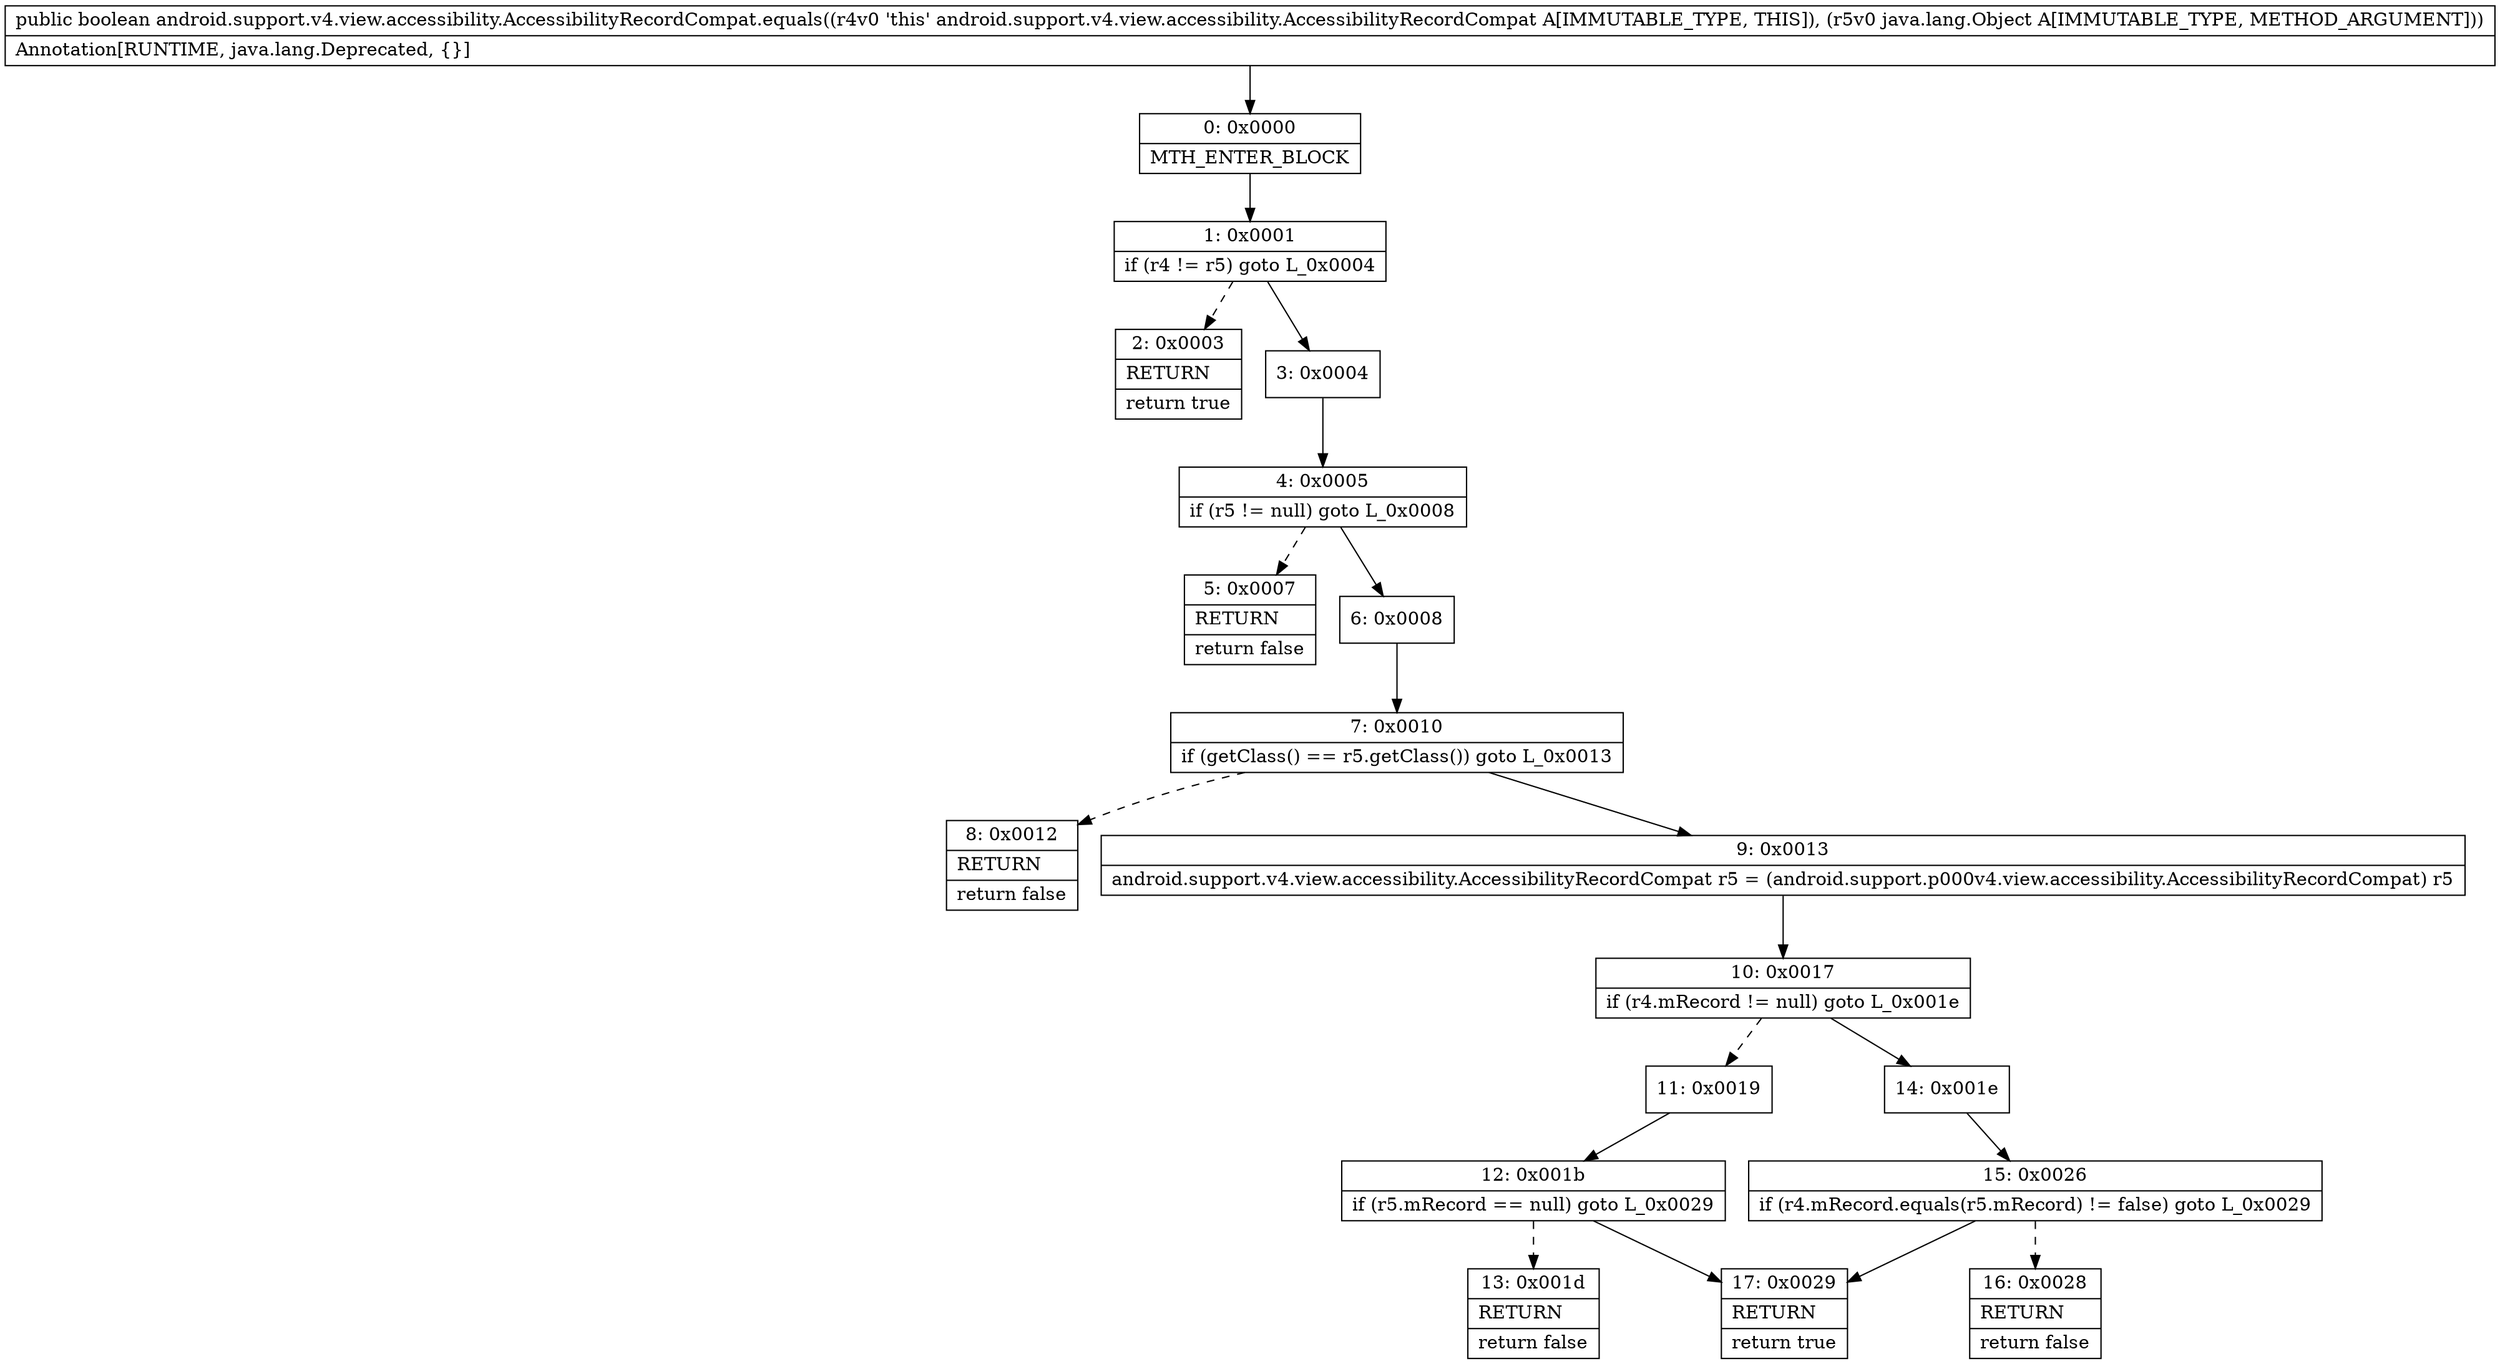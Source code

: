 digraph "CFG forandroid.support.v4.view.accessibility.AccessibilityRecordCompat.equals(Ljava\/lang\/Object;)Z" {
Node_0 [shape=record,label="{0\:\ 0x0000|MTH_ENTER_BLOCK\l}"];
Node_1 [shape=record,label="{1\:\ 0x0001|if (r4 != r5) goto L_0x0004\l}"];
Node_2 [shape=record,label="{2\:\ 0x0003|RETURN\l|return true\l}"];
Node_3 [shape=record,label="{3\:\ 0x0004}"];
Node_4 [shape=record,label="{4\:\ 0x0005|if (r5 != null) goto L_0x0008\l}"];
Node_5 [shape=record,label="{5\:\ 0x0007|RETURN\l|return false\l}"];
Node_6 [shape=record,label="{6\:\ 0x0008}"];
Node_7 [shape=record,label="{7\:\ 0x0010|if (getClass() == r5.getClass()) goto L_0x0013\l}"];
Node_8 [shape=record,label="{8\:\ 0x0012|RETURN\l|return false\l}"];
Node_9 [shape=record,label="{9\:\ 0x0013|android.support.v4.view.accessibility.AccessibilityRecordCompat r5 = (android.support.p000v4.view.accessibility.AccessibilityRecordCompat) r5\l}"];
Node_10 [shape=record,label="{10\:\ 0x0017|if (r4.mRecord != null) goto L_0x001e\l}"];
Node_11 [shape=record,label="{11\:\ 0x0019}"];
Node_12 [shape=record,label="{12\:\ 0x001b|if (r5.mRecord == null) goto L_0x0029\l}"];
Node_13 [shape=record,label="{13\:\ 0x001d|RETURN\l|return false\l}"];
Node_14 [shape=record,label="{14\:\ 0x001e}"];
Node_15 [shape=record,label="{15\:\ 0x0026|if (r4.mRecord.equals(r5.mRecord) != false) goto L_0x0029\l}"];
Node_16 [shape=record,label="{16\:\ 0x0028|RETURN\l|return false\l}"];
Node_17 [shape=record,label="{17\:\ 0x0029|RETURN\l|return true\l}"];
MethodNode[shape=record,label="{public boolean android.support.v4.view.accessibility.AccessibilityRecordCompat.equals((r4v0 'this' android.support.v4.view.accessibility.AccessibilityRecordCompat A[IMMUTABLE_TYPE, THIS]), (r5v0 java.lang.Object A[IMMUTABLE_TYPE, METHOD_ARGUMENT]))  | Annotation[RUNTIME, java.lang.Deprecated, \{\}]\l}"];
MethodNode -> Node_0;
Node_0 -> Node_1;
Node_1 -> Node_2[style=dashed];
Node_1 -> Node_3;
Node_3 -> Node_4;
Node_4 -> Node_5[style=dashed];
Node_4 -> Node_6;
Node_6 -> Node_7;
Node_7 -> Node_8[style=dashed];
Node_7 -> Node_9;
Node_9 -> Node_10;
Node_10 -> Node_11[style=dashed];
Node_10 -> Node_14;
Node_11 -> Node_12;
Node_12 -> Node_13[style=dashed];
Node_12 -> Node_17;
Node_14 -> Node_15;
Node_15 -> Node_16[style=dashed];
Node_15 -> Node_17;
}

